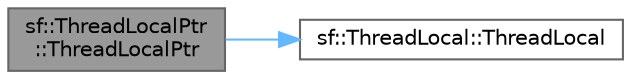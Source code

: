 digraph "sf::ThreadLocalPtr::ThreadLocalPtr"
{
 // LATEX_PDF_SIZE
  bgcolor="transparent";
  edge [fontname=Helvetica,fontsize=10,labelfontname=Helvetica,labelfontsize=10];
  node [fontname=Helvetica,fontsize=10,shape=box,height=0.2,width=0.4];
  rankdir="LR";
  Node1 [id="Node000001",label="sf::ThreadLocalPtr\l::ThreadLocalPtr",height=0.2,width=0.4,color="gray40", fillcolor="grey60", style="filled", fontcolor="black",tooltip="Default constructor."];
  Node1 -> Node2 [id="edge1_Node000001_Node000002",color="steelblue1",style="solid",tooltip=" "];
  Node2 [id="Node000002",label="sf::ThreadLocal::ThreadLocal",height=0.2,width=0.4,color="grey40", fillcolor="white", style="filled",URL="$classsf_1_1_thread_local.html#a44ea3c4be4eef118080275cbf4cf04cd",tooltip="Default constructor."];
}
